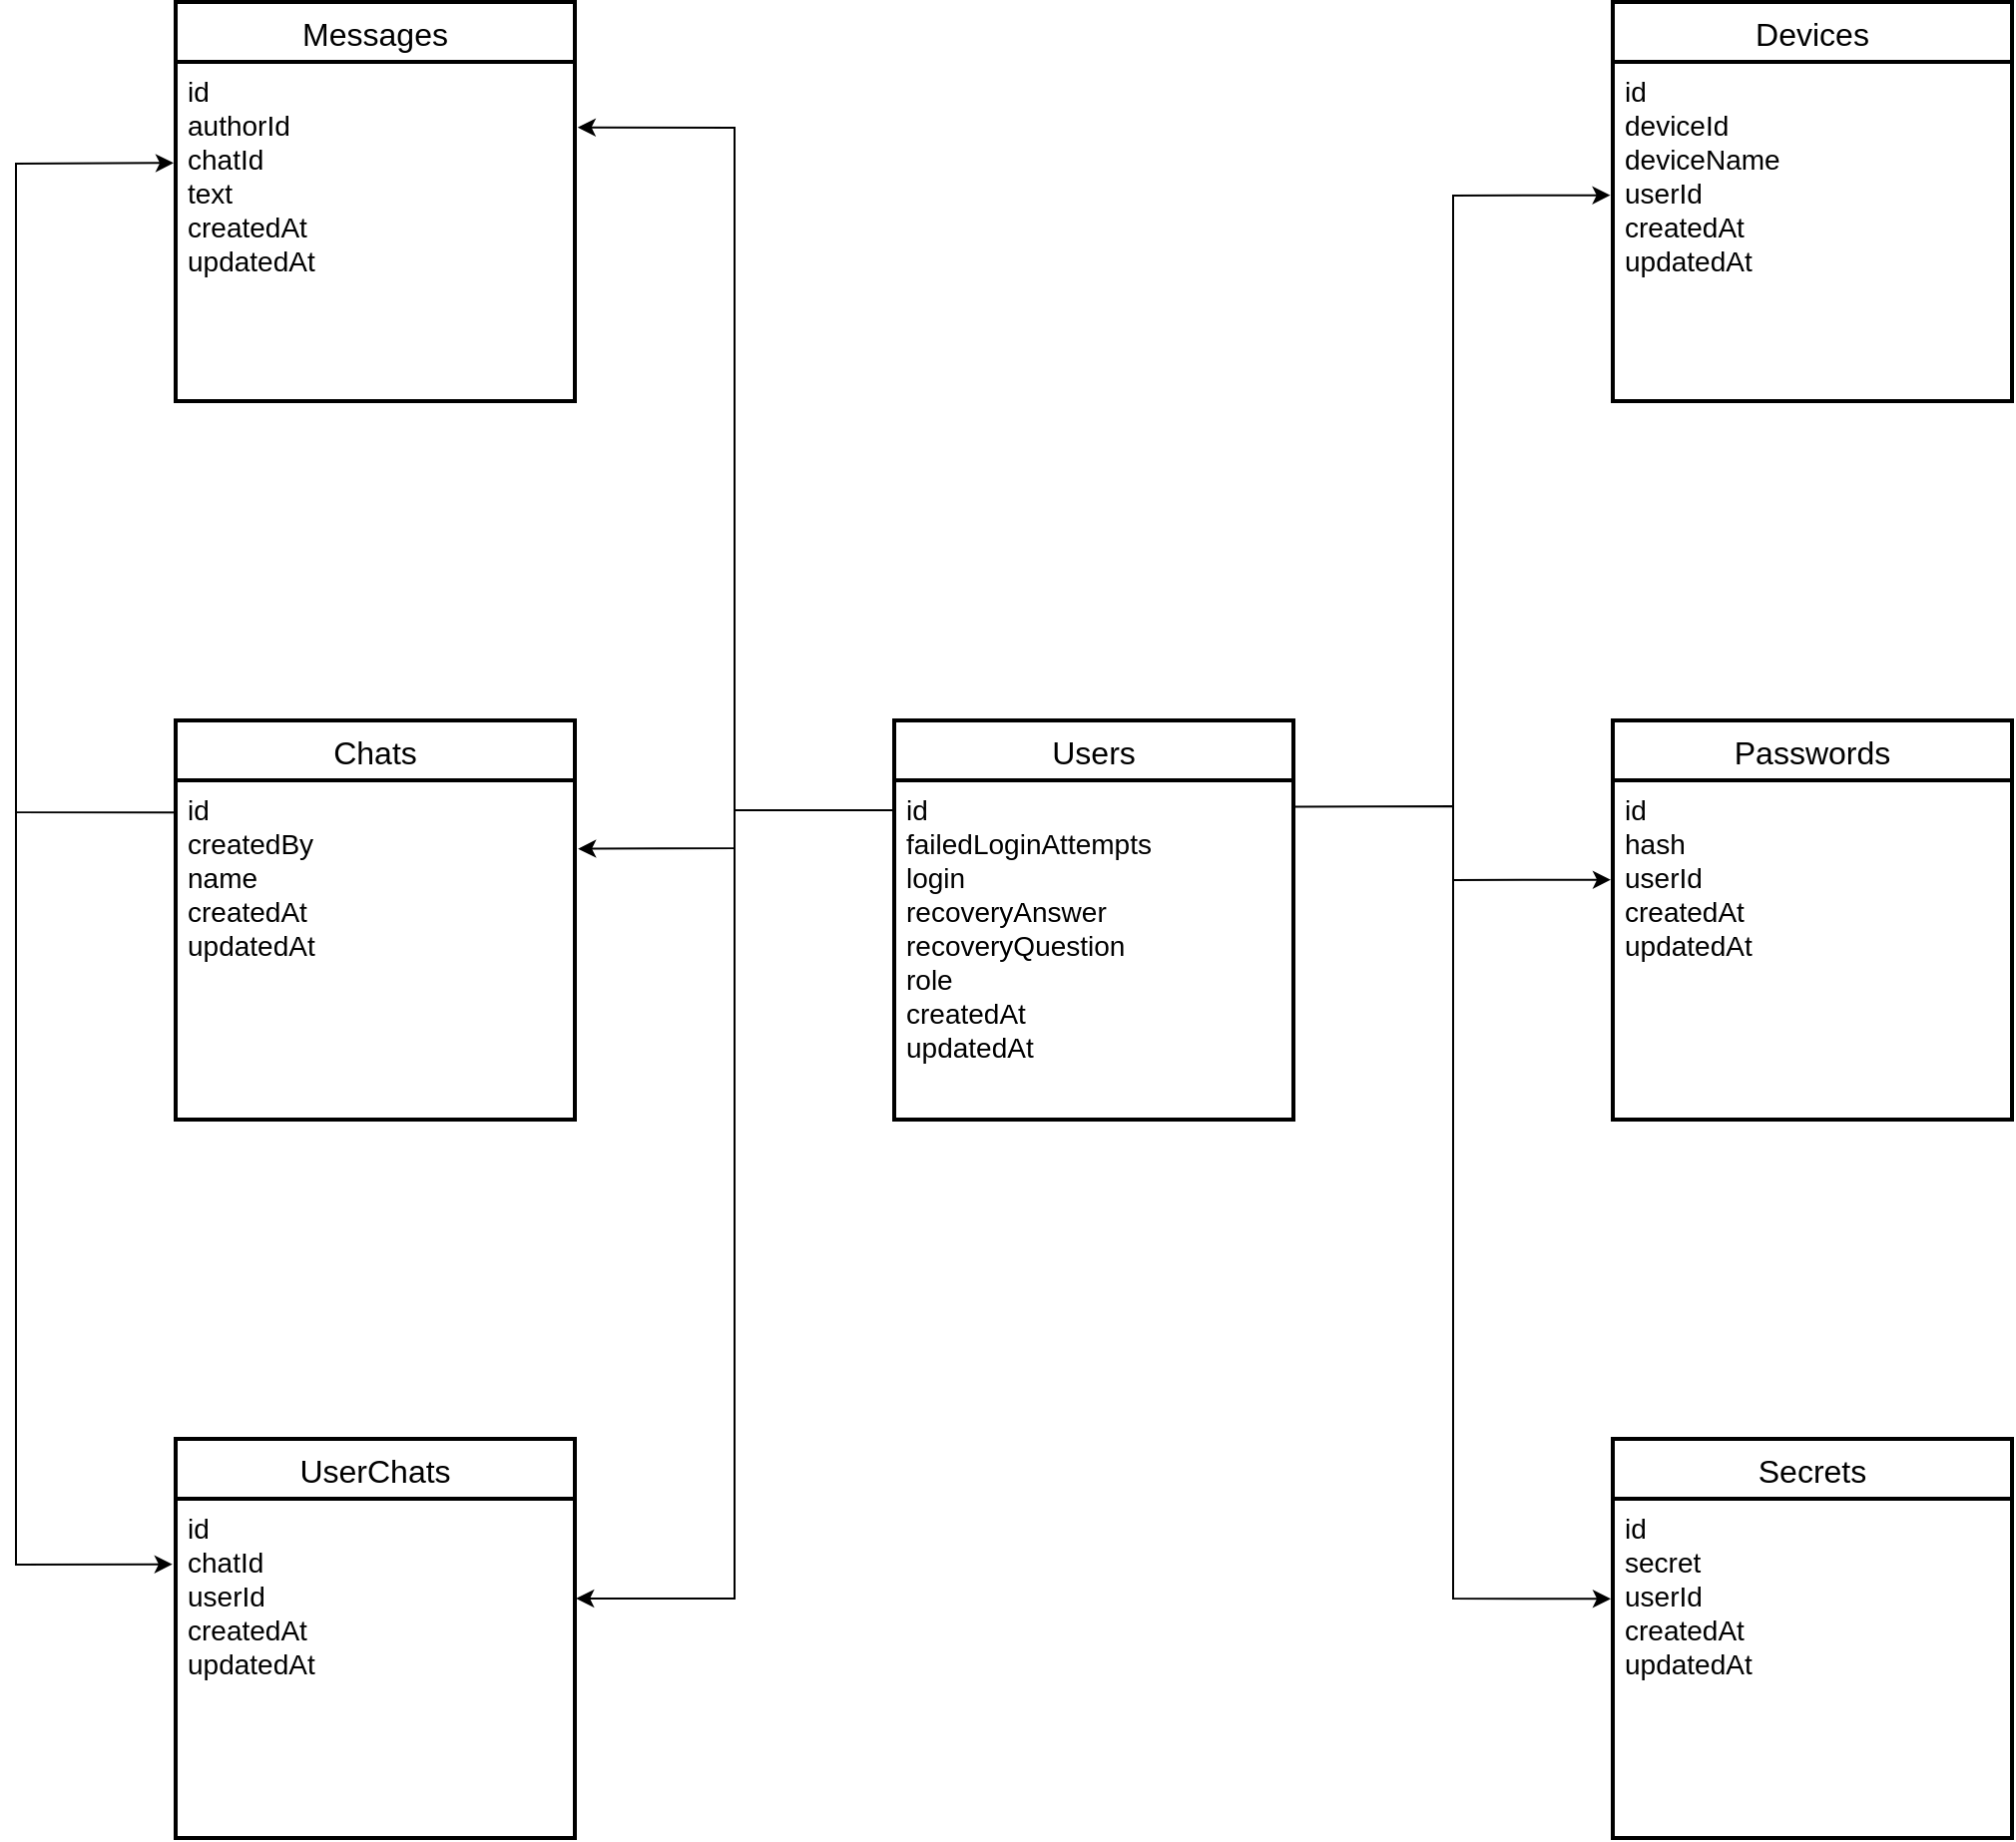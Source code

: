 <mxfile version="20.5.1" type="device"><diagram id="R2lEEEUBdFMjLlhIrx00" name="Page-1"><mxGraphModel dx="2833" dy="1643" grid="1" gridSize="10" guides="1" tooltips="1" connect="1" arrows="1" fold="1" page="1" pageScale="1" pageWidth="2336" pageHeight="1654" math="0" shadow="0" extFonts="Permanent Marker^https://fonts.googleapis.com/css?family=Permanent+Marker"><root><mxCell id="0"/><mxCell id="1" parent="0"/><mxCell id="QqZSvahSYO-oEAYNbHBd-16" value="Users" style="swimlane;childLayout=stackLayout;horizontal=1;startSize=30;horizontalStack=0;rounded=1;fontSize=16;fontStyle=0;strokeWidth=2;resizeParent=0;resizeLast=1;shadow=0;dashed=0;align=center;arcSize=0;" parent="1" vertex="1"><mxGeometry x="1080" y="400" width="200" height="200" as="geometry"/></mxCell><mxCell id="QqZSvahSYO-oEAYNbHBd-17" value="id&#10;failedLoginAttempts&#10;login&#10;recoveryAnswer&#10;recoveryQuestion&#10;role&#10;createdAt&#10;updatedAt" style="align=left;strokeColor=none;fillColor=none;spacingLeft=4;fontSize=14;verticalAlign=top;resizable=0;rotatable=0;part=1;" parent="QqZSvahSYO-oEAYNbHBd-16" vertex="1"><mxGeometry y="30" width="200" height="170" as="geometry"/></mxCell><mxCell id="QqZSvahSYO-oEAYNbHBd-19" value="Passwords" style="swimlane;childLayout=stackLayout;horizontal=1;startSize=30;horizontalStack=0;rounded=1;fontSize=16;fontStyle=0;strokeWidth=2;resizeParent=0;resizeLast=1;shadow=0;dashed=0;align=center;arcSize=0;" parent="1" vertex="1"><mxGeometry x="1440" y="400" width="200" height="200" as="geometry"/></mxCell><mxCell id="QqZSvahSYO-oEAYNbHBd-20" value="id&#10;hash&#10;userId&#10;createdAt&#10;updatedAt" style="align=left;strokeColor=none;fillColor=none;spacingLeft=4;fontSize=14;verticalAlign=top;resizable=0;rotatable=0;part=1;" parent="QqZSvahSYO-oEAYNbHBd-19" vertex="1"><mxGeometry y="30" width="200" height="170" as="geometry"/></mxCell><mxCell id="QqZSvahSYO-oEAYNbHBd-21" value="" style="endArrow=classic;html=1;rounded=0;fontSize=14;exitX=1.004;exitY=0.078;exitDx=0;exitDy=0;exitPerimeter=0;entryX=-0.005;entryY=0.293;entryDx=0;entryDy=0;entryPerimeter=0;" parent="1" source="QqZSvahSYO-oEAYNbHBd-17" target="QqZSvahSYO-oEAYNbHBd-20" edge="1"><mxGeometry width="50" height="50" relative="1" as="geometry"><mxPoint x="1330" y="650" as="sourcePoint"/><mxPoint x="1430" y="490" as="targetPoint"/><Array as="points"><mxPoint x="1360" y="443"/><mxPoint x="1360" y="480"/></Array></mxGeometry></mxCell><mxCell id="PsT0BdKCYos_sU2Ad-O9-1" value="Secrets" style="swimlane;childLayout=stackLayout;horizontal=1;startSize=30;horizontalStack=0;rounded=1;fontSize=16;fontStyle=0;strokeWidth=2;resizeParent=0;resizeLast=1;shadow=0;dashed=0;align=center;arcSize=0;" parent="1" vertex="1"><mxGeometry x="1440" y="760" width="200" height="200" as="geometry"/></mxCell><mxCell id="PsT0BdKCYos_sU2Ad-O9-2" value="id&#10;secret&#10;userId&#10;createdAt&#10;updatedAt" style="align=left;strokeColor=none;fillColor=none;spacingLeft=4;fontSize=14;verticalAlign=top;resizable=0;rotatable=0;part=1;" parent="PsT0BdKCYos_sU2Ad-O9-1" vertex="1"><mxGeometry y="30" width="200" height="170" as="geometry"/></mxCell><mxCell id="PsT0BdKCYos_sU2Ad-O9-3" value="" style="endArrow=classic;html=1;rounded=0;entryX=-0.005;entryY=0.295;entryDx=0;entryDy=0;entryPerimeter=0;" parent="1" target="PsT0BdKCYos_sU2Ad-O9-2" edge="1"><mxGeometry width="50" height="50" relative="1" as="geometry"><mxPoint x="1360" y="470" as="sourcePoint"/><mxPoint x="1370" y="830" as="targetPoint"/><Array as="points"><mxPoint x="1360" y="840"/></Array></mxGeometry></mxCell><mxCell id="8IzZeZ40m8COhOadOkyd-1" value="Devices" style="swimlane;childLayout=stackLayout;horizontal=1;startSize=30;horizontalStack=0;rounded=1;fontSize=16;fontStyle=0;strokeWidth=2;resizeParent=0;resizeLast=1;shadow=0;dashed=0;align=center;arcSize=0;" parent="1" vertex="1"><mxGeometry x="1440" y="40" width="200" height="200" as="geometry"/></mxCell><mxCell id="8IzZeZ40m8COhOadOkyd-2" value="id&#10;deviceId&#10;deviceName&#10;userId&#10;createdAt&#10;updatedAt" style="align=left;strokeColor=none;fillColor=none;spacingLeft=4;fontSize=14;verticalAlign=top;resizable=0;rotatable=0;part=1;" parent="8IzZeZ40m8COhOadOkyd-1" vertex="1"><mxGeometry y="30" width="200" height="170" as="geometry"/></mxCell><mxCell id="8IzZeZ40m8COhOadOkyd-3" value="" style="endArrow=classic;html=1;rounded=0;entryX=-0.006;entryY=0.393;entryDx=0;entryDy=0;entryPerimeter=0;" parent="1" target="8IzZeZ40m8COhOadOkyd-2" edge="1"><mxGeometry width="50" height="50" relative="1" as="geometry"><mxPoint x="1360" y="450" as="sourcePoint"/><mxPoint x="1420" y="130" as="targetPoint"/><Array as="points"><mxPoint x="1360" y="137"/></Array></mxGeometry></mxCell><mxCell id="QuE-X6sWCJA8ZIBaPkjJ-1" value="Chats" style="swimlane;childLayout=stackLayout;horizontal=1;startSize=30;horizontalStack=0;rounded=1;fontSize=16;fontStyle=0;strokeWidth=2;resizeParent=0;resizeLast=1;shadow=0;dashed=0;align=center;arcSize=0;" vertex="1" parent="1"><mxGeometry x="720" y="400" width="200" height="200" as="geometry"/></mxCell><mxCell id="QuE-X6sWCJA8ZIBaPkjJ-2" value="id&#10;createdBy&#10;name&#10;createdAt&#10;updatedAt" style="align=left;strokeColor=none;fillColor=none;spacingLeft=4;fontSize=14;verticalAlign=top;resizable=0;rotatable=0;part=1;" vertex="1" parent="QuE-X6sWCJA8ZIBaPkjJ-1"><mxGeometry y="30" width="200" height="170" as="geometry"/></mxCell><mxCell id="QuE-X6sWCJA8ZIBaPkjJ-3" value="UserChats" style="swimlane;childLayout=stackLayout;horizontal=1;startSize=30;horizontalStack=0;rounded=1;fontSize=16;fontStyle=0;strokeWidth=2;resizeParent=0;resizeLast=1;shadow=0;dashed=0;align=center;arcSize=0;" vertex="1" parent="1"><mxGeometry x="720" y="760" width="200" height="200" as="geometry"/></mxCell><mxCell id="QuE-X6sWCJA8ZIBaPkjJ-4" value="id&#10;chatId&#10;userId&#10;createdAt&#10;updatedAt" style="align=left;strokeColor=none;fillColor=none;spacingLeft=4;fontSize=14;verticalAlign=top;resizable=0;rotatable=0;part=1;" vertex="1" parent="QuE-X6sWCJA8ZIBaPkjJ-3"><mxGeometry y="30" width="200" height="170" as="geometry"/></mxCell><mxCell id="QuE-X6sWCJA8ZIBaPkjJ-5" value="" style="endArrow=classic;html=1;rounded=0;entryX=1.008;entryY=0.202;entryDx=0;entryDy=0;entryPerimeter=0;exitX=-0.003;exitY=0.088;exitDx=0;exitDy=0;exitPerimeter=0;" edge="1" parent="1" source="QqZSvahSYO-oEAYNbHBd-17" target="QuE-X6sWCJA8ZIBaPkjJ-2"><mxGeometry width="50" height="50" relative="1" as="geometry"><mxPoint x="990" y="500" as="sourcePoint"/><mxPoint x="940" y="460" as="targetPoint"/><Array as="points"><mxPoint x="1000" y="445"/><mxPoint x="1000" y="464"/></Array></mxGeometry></mxCell><mxCell id="QuE-X6sWCJA8ZIBaPkjJ-6" value="" style="endArrow=classic;html=1;rounded=0;entryX=1.003;entryY=0.294;entryDx=0;entryDy=0;entryPerimeter=0;" edge="1" parent="1" target="QuE-X6sWCJA8ZIBaPkjJ-4"><mxGeometry width="50" height="50" relative="1" as="geometry"><mxPoint x="1000" y="450" as="sourcePoint"/><mxPoint x="1010" y="863" as="targetPoint"/><Array as="points"><mxPoint x="1000" y="840"/></Array></mxGeometry></mxCell><mxCell id="QuE-X6sWCJA8ZIBaPkjJ-7" value="Messages" style="swimlane;childLayout=stackLayout;horizontal=1;startSize=30;horizontalStack=0;rounded=1;fontSize=16;fontStyle=0;strokeWidth=2;resizeParent=0;resizeLast=1;shadow=0;dashed=0;align=center;arcSize=0;" vertex="1" parent="1"><mxGeometry x="720" y="40" width="200" height="200" as="geometry"/></mxCell><mxCell id="QuE-X6sWCJA8ZIBaPkjJ-8" value="id&#10;authorId&#10;chatId&#10;text&#10;createdAt&#10;updatedAt" style="align=left;strokeColor=none;fillColor=none;spacingLeft=4;fontSize=14;verticalAlign=top;resizable=0;rotatable=0;part=1;" vertex="1" parent="QuE-X6sWCJA8ZIBaPkjJ-7"><mxGeometry y="30" width="200" height="170" as="geometry"/></mxCell><mxCell id="QuE-X6sWCJA8ZIBaPkjJ-9" value="" style="endArrow=classic;html=1;rounded=0;entryX=1.007;entryY=0.193;entryDx=0;entryDy=0;entryPerimeter=0;" edge="1" parent="1" target="QuE-X6sWCJA8ZIBaPkjJ-8"><mxGeometry width="50" height="50" relative="1" as="geometry"><mxPoint x="1000" y="456" as="sourcePoint"/><mxPoint x="930" y="120" as="targetPoint"/><Array as="points"><mxPoint x="1000" y="103"/></Array></mxGeometry></mxCell><mxCell id="QuE-X6sWCJA8ZIBaPkjJ-10" value="" style="endArrow=classic;html=1;rounded=0;exitX=-0.004;exitY=0.095;exitDx=0;exitDy=0;exitPerimeter=0;entryX=-0.005;entryY=0.298;entryDx=0;entryDy=0;entryPerimeter=0;" edge="1" parent="1" source="QuE-X6sWCJA8ZIBaPkjJ-2" target="QuE-X6sWCJA8ZIBaPkjJ-8"><mxGeometry width="50" height="50" relative="1" as="geometry"><mxPoint x="640" y="490" as="sourcePoint"/><mxPoint x="710" y="120" as="targetPoint"/><Array as="points"><mxPoint x="640" y="446"/><mxPoint x="640" y="121"/></Array></mxGeometry></mxCell><mxCell id="QuE-X6sWCJA8ZIBaPkjJ-11" value="" style="endArrow=classic;html=1;rounded=0;entryX=-0.008;entryY=0.193;entryDx=0;entryDy=0;entryPerimeter=0;" edge="1" parent="1" target="QuE-X6sWCJA8ZIBaPkjJ-4"><mxGeometry width="50" height="50" relative="1" as="geometry"><mxPoint x="640" y="370" as="sourcePoint"/><mxPoint x="640" y="800" as="targetPoint"/><Array as="points"><mxPoint x="640" y="823"/></Array></mxGeometry></mxCell></root></mxGraphModel></diagram></mxfile>